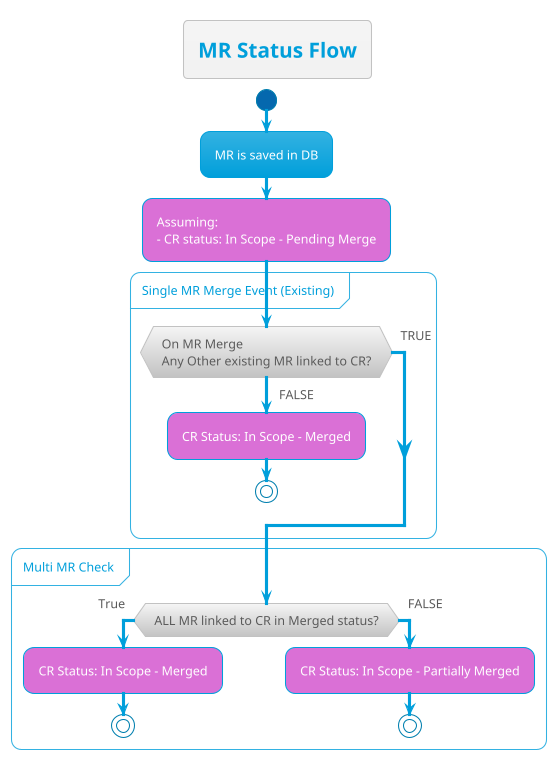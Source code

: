 @startuml
!theme bluegray
skinparam FooterFontColor black

title MR Status Flow

start

:MR is saved in DB;
#Orchid:Assuming:\n- CR status: In Scope - Pending Merge;
' #Orchid:MR Status: Opened;
' #Orange:CR/Ticket Status: In Scope - Pending Merge;

' group Pre-Check
'     if (Any existing pipeline running\nfor this ReleaseTag?) then (TRUE)
'         :Status code 2;
'         stop
'     else (FALSE)
'     endif
' end group

group Single MR Merge Event (Existing)
    if (On MR Merge\nAny Other existing MR linked to CR?) then (FALSE)
        ' :Do NOT execute PreBuild;
        ' if (Build Status == SUCCESS) then ( )
        ' :Status code 1;
        #Orchid:CR Status: In Scope - Merged;
            stop
        ' elseif (Build Status == RUNNING) then ( )
            ' :Status code 2;
            ' stop
        ' else (else)
            ' :continue;
        ' endif
    else (TRUE)
    endif
end group

group Multi MR Check
    if (ALL MR linked to CR in Merged status?) then (True)
        #Orchid:CR Status: In Scope - Merged;
        stop
    else (FALSE)
        #Orchid:CR Status: In Scope - Partially Merged;
        stop
        ' if (Does the CMDB service\nhost any cron jobs in LIVE?) then (TRUE)
        '     :Status code 3;
        '     stop
        ' else (FALSE)
        ' endif
    endif
end group

' group Execute Build
'     if (Reaches Max Retry?) then (TRUE)
'         :Status code 4;
'         stop
'     else (FALSE)
'     endif

'     :Update DB `Attempt Count += 1`;
'     if (Execute Build) then (FAILS)
'         :Status code 4;
'         stop
'     else (SUCCESS)
'         :Status code 2;
'     endif
' stop
' end group


@enduml